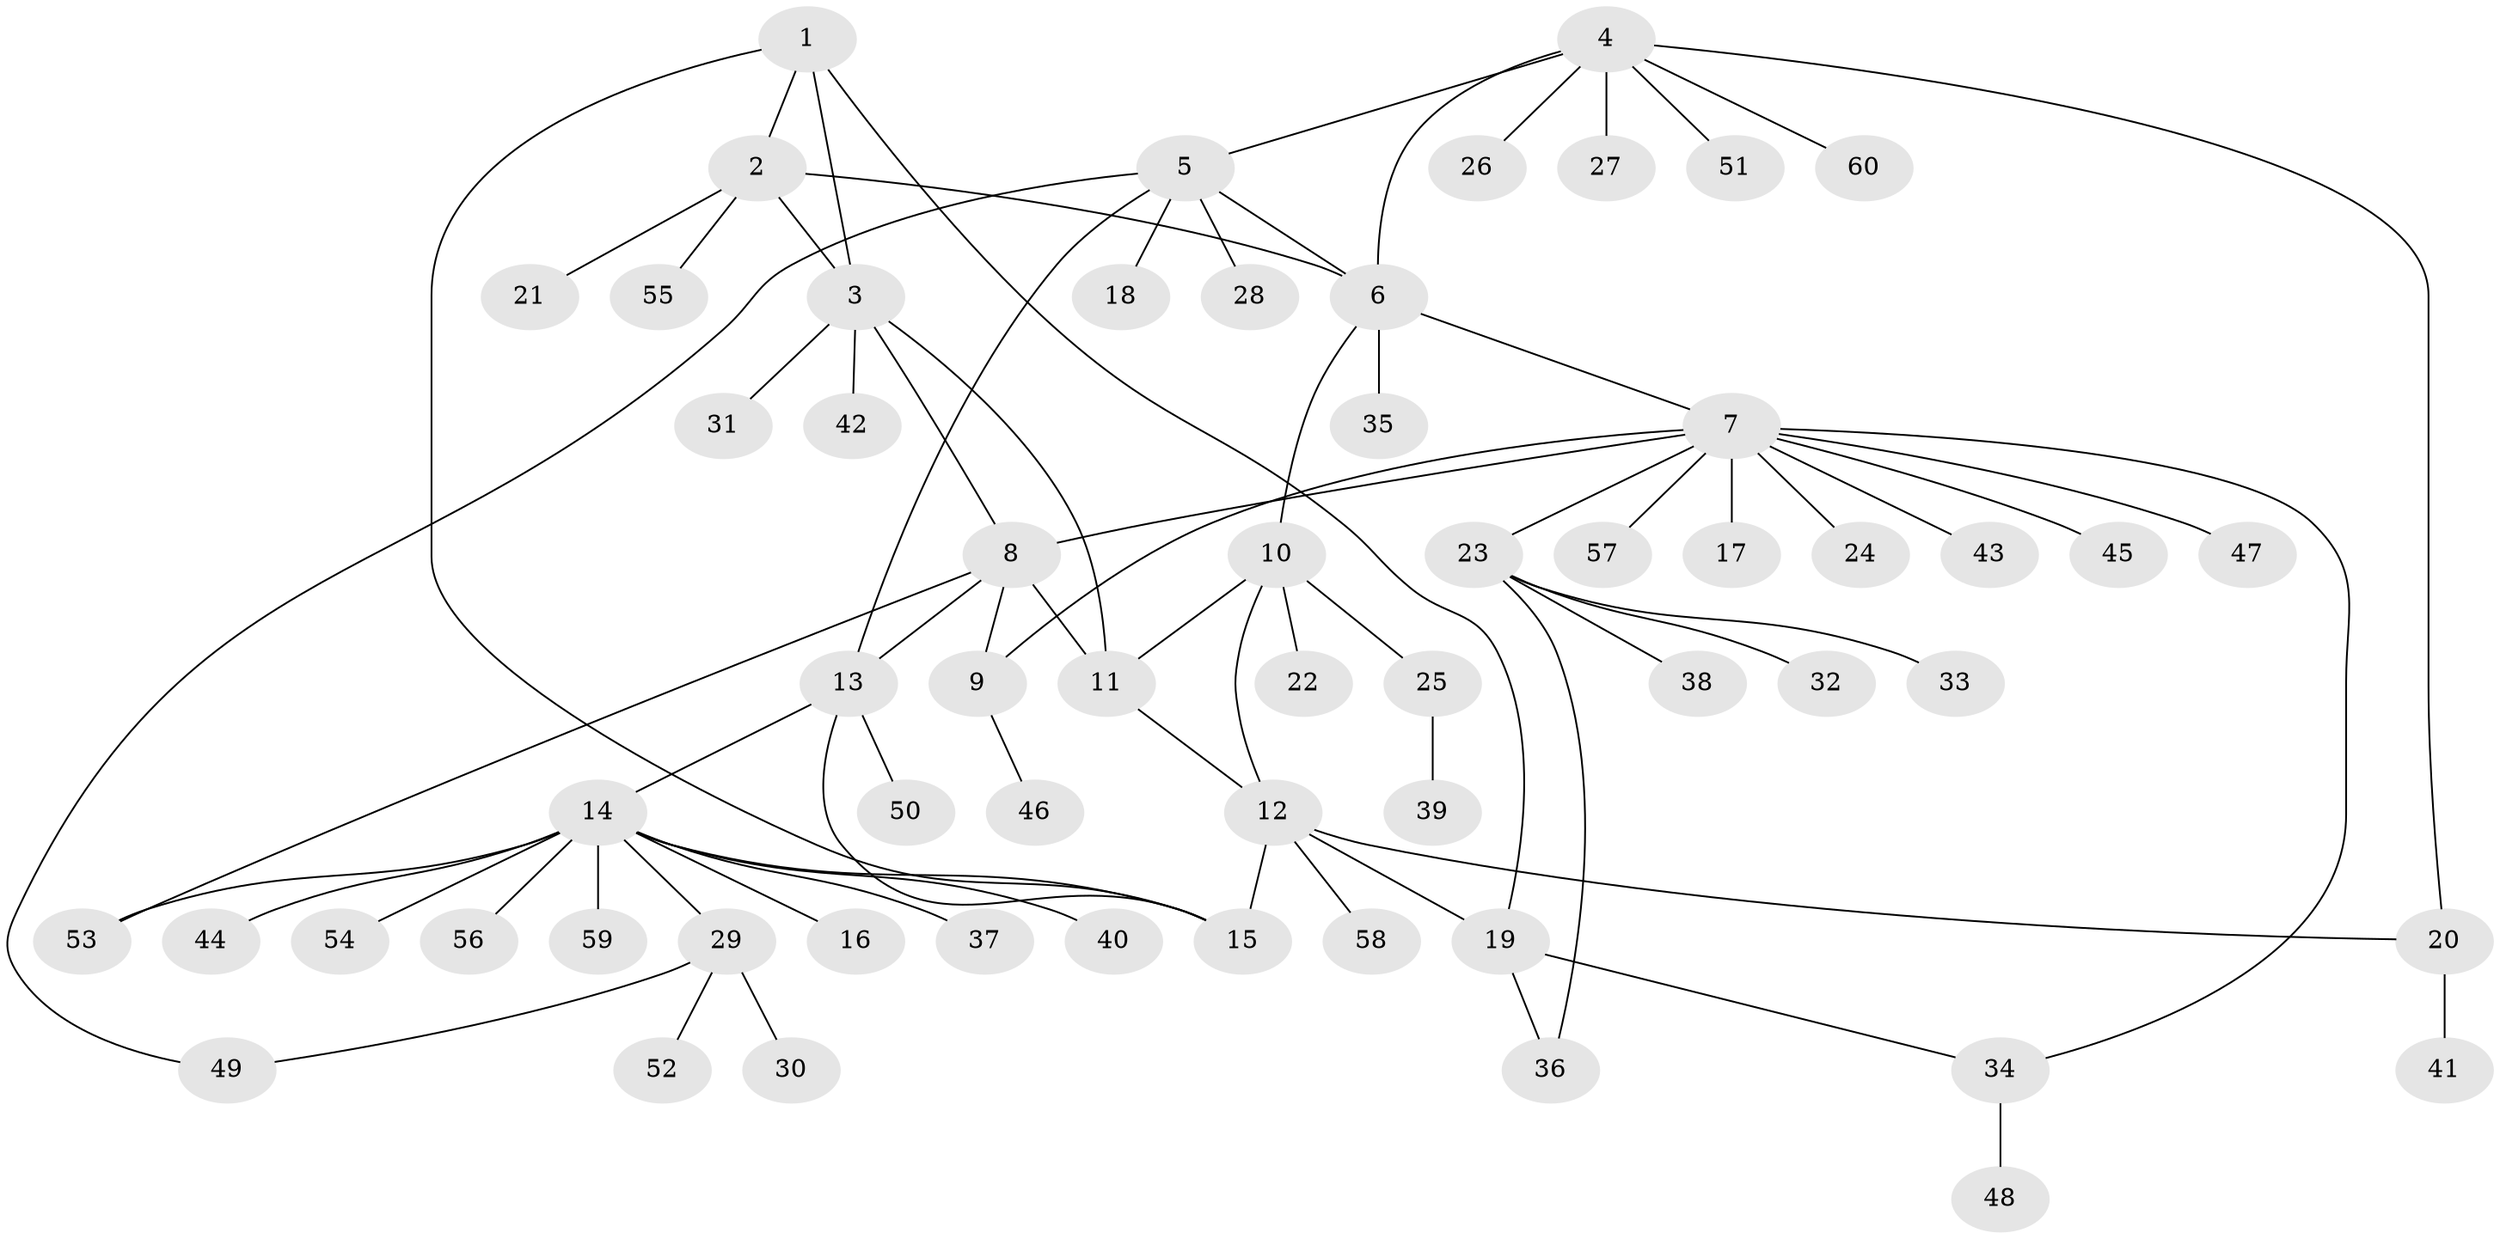 // coarse degree distribution, {9: 0.04, 4: 0.24, 2: 0.12, 5: 0.16, 3: 0.16, 1: 0.28}
// Generated by graph-tools (version 1.1) at 2025/52/03/04/25 22:52:22]
// undirected, 60 vertices, 76 edges
graph export_dot {
  node [color=gray90,style=filled];
  1;
  2;
  3;
  4;
  5;
  6;
  7;
  8;
  9;
  10;
  11;
  12;
  13;
  14;
  15;
  16;
  17;
  18;
  19;
  20;
  21;
  22;
  23;
  24;
  25;
  26;
  27;
  28;
  29;
  30;
  31;
  32;
  33;
  34;
  35;
  36;
  37;
  38;
  39;
  40;
  41;
  42;
  43;
  44;
  45;
  46;
  47;
  48;
  49;
  50;
  51;
  52;
  53;
  54;
  55;
  56;
  57;
  58;
  59;
  60;
  1 -- 2;
  1 -- 3;
  1 -- 15;
  1 -- 19;
  2 -- 3;
  2 -- 6;
  2 -- 21;
  2 -- 55;
  3 -- 8;
  3 -- 11;
  3 -- 31;
  3 -- 42;
  4 -- 5;
  4 -- 6;
  4 -- 20;
  4 -- 26;
  4 -- 27;
  4 -- 51;
  4 -- 60;
  5 -- 6;
  5 -- 13;
  5 -- 18;
  5 -- 28;
  5 -- 49;
  6 -- 7;
  6 -- 10;
  6 -- 35;
  7 -- 8;
  7 -- 9;
  7 -- 17;
  7 -- 23;
  7 -- 24;
  7 -- 34;
  7 -- 43;
  7 -- 45;
  7 -- 47;
  7 -- 57;
  8 -- 9;
  8 -- 11;
  8 -- 13;
  8 -- 53;
  9 -- 46;
  10 -- 11;
  10 -- 12;
  10 -- 22;
  10 -- 25;
  11 -- 12;
  12 -- 15;
  12 -- 19;
  12 -- 20;
  12 -- 58;
  13 -- 14;
  13 -- 15;
  13 -- 50;
  14 -- 15;
  14 -- 16;
  14 -- 29;
  14 -- 37;
  14 -- 40;
  14 -- 44;
  14 -- 53;
  14 -- 54;
  14 -- 56;
  14 -- 59;
  19 -- 34;
  19 -- 36;
  20 -- 41;
  23 -- 32;
  23 -- 33;
  23 -- 36;
  23 -- 38;
  25 -- 39;
  29 -- 30;
  29 -- 49;
  29 -- 52;
  34 -- 48;
}
